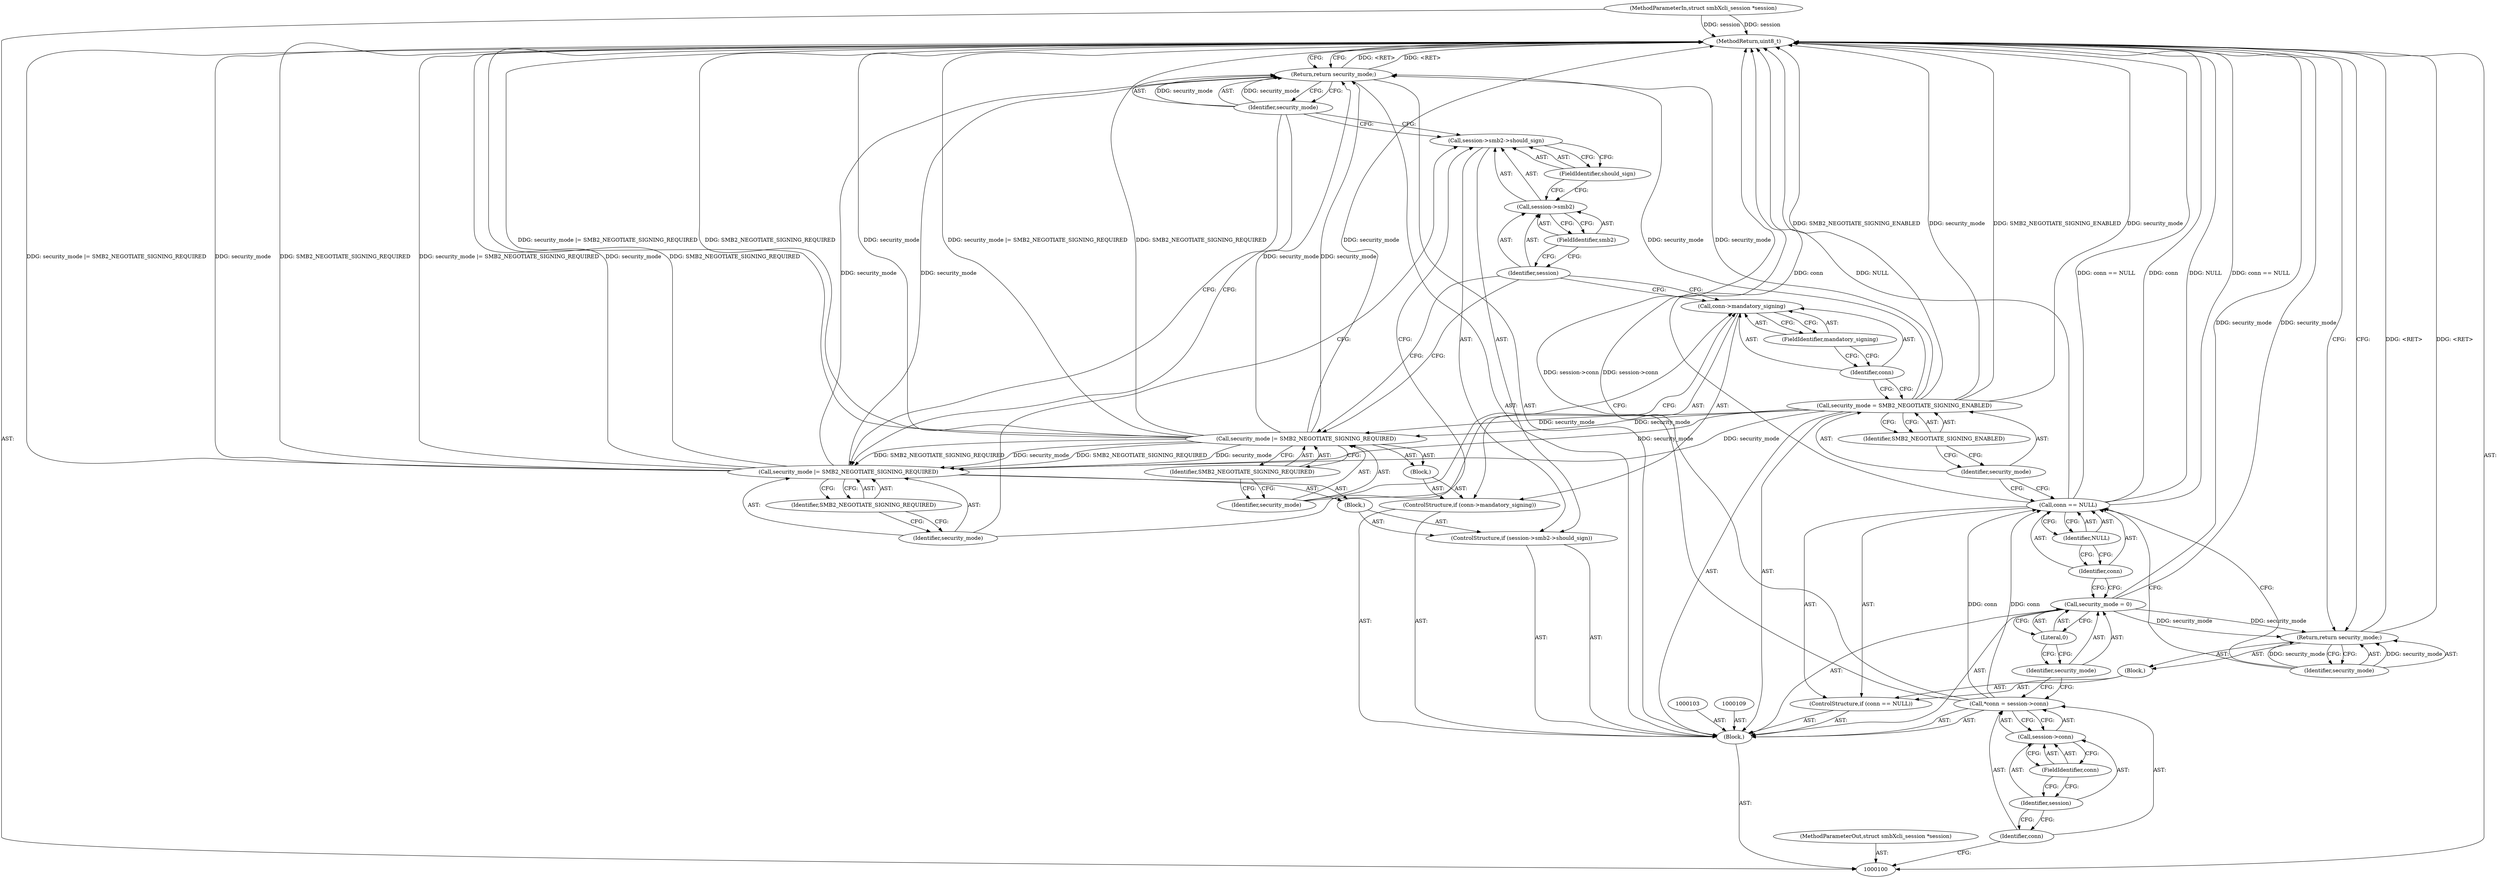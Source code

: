 digraph "0_samba_a819d2b440aafa3138d95ff6e8b824da885a70e9" {
"1000143" [label="(MethodReturn,uint8_t)"];
"1000101" [label="(MethodParameterIn,struct smbXcli_session *session)"];
"1000171" [label="(MethodParameterOut,struct smbXcli_session *session)"];
"1000120" [label="(Call,security_mode = SMB2_NEGOTIATE_SIGNING_ENABLED)"];
"1000121" [label="(Identifier,security_mode)"];
"1000122" [label="(Identifier,SMB2_NEGOTIATE_SIGNING_ENABLED)"];
"1000124" [label="(Call,conn->mandatory_signing)"];
"1000125" [label="(Identifier,conn)"];
"1000126" [label="(FieldIdentifier,mandatory_signing)"];
"1000127" [label="(Block,)"];
"1000123" [label="(ControlStructure,if (conn->mandatory_signing))"];
"1000128" [label="(Call,security_mode |= SMB2_NEGOTIATE_SIGNING_REQUIRED)"];
"1000129" [label="(Identifier,security_mode)"];
"1000130" [label="(Identifier,SMB2_NEGOTIATE_SIGNING_REQUIRED)"];
"1000132" [label="(Call,session->smb2->should_sign)"];
"1000133" [label="(Call,session->smb2)"];
"1000134" [label="(Identifier,session)"];
"1000135" [label="(FieldIdentifier,smb2)"];
"1000136" [label="(FieldIdentifier,should_sign)"];
"1000137" [label="(Block,)"];
"1000131" [label="(ControlStructure,if (session->smb2->should_sign))"];
"1000138" [label="(Call,security_mode |= SMB2_NEGOTIATE_SIGNING_REQUIRED)"];
"1000139" [label="(Identifier,security_mode)"];
"1000140" [label="(Identifier,SMB2_NEGOTIATE_SIGNING_REQUIRED)"];
"1000142" [label="(Identifier,security_mode)"];
"1000141" [label="(Return,return security_mode;)"];
"1000102" [label="(Block,)"];
"1000104" [label="(Call,*conn = session->conn)"];
"1000105" [label="(Identifier,conn)"];
"1000106" [label="(Call,session->conn)"];
"1000107" [label="(Identifier,session)"];
"1000108" [label="(FieldIdentifier,conn)"];
"1000112" [label="(Literal,0)"];
"1000110" [label="(Call,security_mode = 0)"];
"1000111" [label="(Identifier,security_mode)"];
"1000113" [label="(ControlStructure,if (conn == NULL))"];
"1000116" [label="(Identifier,NULL)"];
"1000117" [label="(Block,)"];
"1000114" [label="(Call,conn == NULL)"];
"1000115" [label="(Identifier,conn)"];
"1000118" [label="(Return,return security_mode;)"];
"1000119" [label="(Identifier,security_mode)"];
"1000143" -> "1000100"  [label="AST: "];
"1000143" -> "1000118"  [label="CFG: "];
"1000143" -> "1000141"  [label="CFG: "];
"1000118" -> "1000143"  [label="DDG: <RET>"];
"1000128" -> "1000143"  [label="DDG: SMB2_NEGOTIATE_SIGNING_REQUIRED"];
"1000128" -> "1000143"  [label="DDG: security_mode"];
"1000128" -> "1000143"  [label="DDG: security_mode |= SMB2_NEGOTIATE_SIGNING_REQUIRED"];
"1000114" -> "1000143"  [label="DDG: conn == NULL"];
"1000114" -> "1000143"  [label="DDG: conn"];
"1000114" -> "1000143"  [label="DDG: NULL"];
"1000138" -> "1000143"  [label="DDG: security_mode"];
"1000138" -> "1000143"  [label="DDG: SMB2_NEGOTIATE_SIGNING_REQUIRED"];
"1000138" -> "1000143"  [label="DDG: security_mode |= SMB2_NEGOTIATE_SIGNING_REQUIRED"];
"1000120" -> "1000143"  [label="DDG: SMB2_NEGOTIATE_SIGNING_ENABLED"];
"1000120" -> "1000143"  [label="DDG: security_mode"];
"1000104" -> "1000143"  [label="DDG: session->conn"];
"1000101" -> "1000143"  [label="DDG: session"];
"1000110" -> "1000143"  [label="DDG: security_mode"];
"1000141" -> "1000143"  [label="DDG: <RET>"];
"1000101" -> "1000100"  [label="AST: "];
"1000101" -> "1000143"  [label="DDG: session"];
"1000171" -> "1000100"  [label="AST: "];
"1000120" -> "1000102"  [label="AST: "];
"1000120" -> "1000122"  [label="CFG: "];
"1000121" -> "1000120"  [label="AST: "];
"1000122" -> "1000120"  [label="AST: "];
"1000125" -> "1000120"  [label="CFG: "];
"1000120" -> "1000143"  [label="DDG: SMB2_NEGOTIATE_SIGNING_ENABLED"];
"1000120" -> "1000143"  [label="DDG: security_mode"];
"1000120" -> "1000128"  [label="DDG: security_mode"];
"1000120" -> "1000138"  [label="DDG: security_mode"];
"1000120" -> "1000141"  [label="DDG: security_mode"];
"1000121" -> "1000120"  [label="AST: "];
"1000121" -> "1000114"  [label="CFG: "];
"1000122" -> "1000121"  [label="CFG: "];
"1000122" -> "1000120"  [label="AST: "];
"1000122" -> "1000121"  [label="CFG: "];
"1000120" -> "1000122"  [label="CFG: "];
"1000124" -> "1000123"  [label="AST: "];
"1000124" -> "1000126"  [label="CFG: "];
"1000125" -> "1000124"  [label="AST: "];
"1000126" -> "1000124"  [label="AST: "];
"1000129" -> "1000124"  [label="CFG: "];
"1000134" -> "1000124"  [label="CFG: "];
"1000125" -> "1000124"  [label="AST: "];
"1000125" -> "1000120"  [label="CFG: "];
"1000126" -> "1000125"  [label="CFG: "];
"1000126" -> "1000124"  [label="AST: "];
"1000126" -> "1000125"  [label="CFG: "];
"1000124" -> "1000126"  [label="CFG: "];
"1000127" -> "1000123"  [label="AST: "];
"1000128" -> "1000127"  [label="AST: "];
"1000123" -> "1000102"  [label="AST: "];
"1000124" -> "1000123"  [label="AST: "];
"1000127" -> "1000123"  [label="AST: "];
"1000128" -> "1000127"  [label="AST: "];
"1000128" -> "1000130"  [label="CFG: "];
"1000129" -> "1000128"  [label="AST: "];
"1000130" -> "1000128"  [label="AST: "];
"1000134" -> "1000128"  [label="CFG: "];
"1000128" -> "1000143"  [label="DDG: SMB2_NEGOTIATE_SIGNING_REQUIRED"];
"1000128" -> "1000143"  [label="DDG: security_mode"];
"1000128" -> "1000143"  [label="DDG: security_mode |= SMB2_NEGOTIATE_SIGNING_REQUIRED"];
"1000120" -> "1000128"  [label="DDG: security_mode"];
"1000128" -> "1000138"  [label="DDG: security_mode"];
"1000128" -> "1000138"  [label="DDG: SMB2_NEGOTIATE_SIGNING_REQUIRED"];
"1000128" -> "1000141"  [label="DDG: security_mode"];
"1000129" -> "1000128"  [label="AST: "];
"1000129" -> "1000124"  [label="CFG: "];
"1000130" -> "1000129"  [label="CFG: "];
"1000130" -> "1000128"  [label="AST: "];
"1000130" -> "1000129"  [label="CFG: "];
"1000128" -> "1000130"  [label="CFG: "];
"1000132" -> "1000131"  [label="AST: "];
"1000132" -> "1000136"  [label="CFG: "];
"1000133" -> "1000132"  [label="AST: "];
"1000136" -> "1000132"  [label="AST: "];
"1000139" -> "1000132"  [label="CFG: "];
"1000142" -> "1000132"  [label="CFG: "];
"1000133" -> "1000132"  [label="AST: "];
"1000133" -> "1000135"  [label="CFG: "];
"1000134" -> "1000133"  [label="AST: "];
"1000135" -> "1000133"  [label="AST: "];
"1000136" -> "1000133"  [label="CFG: "];
"1000134" -> "1000133"  [label="AST: "];
"1000134" -> "1000128"  [label="CFG: "];
"1000134" -> "1000124"  [label="CFG: "];
"1000135" -> "1000134"  [label="CFG: "];
"1000135" -> "1000133"  [label="AST: "];
"1000135" -> "1000134"  [label="CFG: "];
"1000133" -> "1000135"  [label="CFG: "];
"1000136" -> "1000132"  [label="AST: "];
"1000136" -> "1000133"  [label="CFG: "];
"1000132" -> "1000136"  [label="CFG: "];
"1000137" -> "1000131"  [label="AST: "];
"1000138" -> "1000137"  [label="AST: "];
"1000131" -> "1000102"  [label="AST: "];
"1000132" -> "1000131"  [label="AST: "];
"1000137" -> "1000131"  [label="AST: "];
"1000138" -> "1000137"  [label="AST: "];
"1000138" -> "1000140"  [label="CFG: "];
"1000139" -> "1000138"  [label="AST: "];
"1000140" -> "1000138"  [label="AST: "];
"1000142" -> "1000138"  [label="CFG: "];
"1000138" -> "1000143"  [label="DDG: security_mode"];
"1000138" -> "1000143"  [label="DDG: SMB2_NEGOTIATE_SIGNING_REQUIRED"];
"1000138" -> "1000143"  [label="DDG: security_mode |= SMB2_NEGOTIATE_SIGNING_REQUIRED"];
"1000128" -> "1000138"  [label="DDG: security_mode"];
"1000128" -> "1000138"  [label="DDG: SMB2_NEGOTIATE_SIGNING_REQUIRED"];
"1000120" -> "1000138"  [label="DDG: security_mode"];
"1000138" -> "1000141"  [label="DDG: security_mode"];
"1000139" -> "1000138"  [label="AST: "];
"1000139" -> "1000132"  [label="CFG: "];
"1000140" -> "1000139"  [label="CFG: "];
"1000140" -> "1000138"  [label="AST: "];
"1000140" -> "1000139"  [label="CFG: "];
"1000138" -> "1000140"  [label="CFG: "];
"1000142" -> "1000141"  [label="AST: "];
"1000142" -> "1000138"  [label="CFG: "];
"1000142" -> "1000132"  [label="CFG: "];
"1000141" -> "1000142"  [label="CFG: "];
"1000142" -> "1000141"  [label="DDG: security_mode"];
"1000141" -> "1000102"  [label="AST: "];
"1000141" -> "1000142"  [label="CFG: "];
"1000142" -> "1000141"  [label="AST: "];
"1000143" -> "1000141"  [label="CFG: "];
"1000141" -> "1000143"  [label="DDG: <RET>"];
"1000142" -> "1000141"  [label="DDG: security_mode"];
"1000138" -> "1000141"  [label="DDG: security_mode"];
"1000128" -> "1000141"  [label="DDG: security_mode"];
"1000120" -> "1000141"  [label="DDG: security_mode"];
"1000102" -> "1000100"  [label="AST: "];
"1000103" -> "1000102"  [label="AST: "];
"1000104" -> "1000102"  [label="AST: "];
"1000109" -> "1000102"  [label="AST: "];
"1000110" -> "1000102"  [label="AST: "];
"1000113" -> "1000102"  [label="AST: "];
"1000120" -> "1000102"  [label="AST: "];
"1000123" -> "1000102"  [label="AST: "];
"1000131" -> "1000102"  [label="AST: "];
"1000141" -> "1000102"  [label="AST: "];
"1000104" -> "1000102"  [label="AST: "];
"1000104" -> "1000106"  [label="CFG: "];
"1000105" -> "1000104"  [label="AST: "];
"1000106" -> "1000104"  [label="AST: "];
"1000111" -> "1000104"  [label="CFG: "];
"1000104" -> "1000143"  [label="DDG: session->conn"];
"1000104" -> "1000114"  [label="DDG: conn"];
"1000105" -> "1000104"  [label="AST: "];
"1000105" -> "1000100"  [label="CFG: "];
"1000107" -> "1000105"  [label="CFG: "];
"1000106" -> "1000104"  [label="AST: "];
"1000106" -> "1000108"  [label="CFG: "];
"1000107" -> "1000106"  [label="AST: "];
"1000108" -> "1000106"  [label="AST: "];
"1000104" -> "1000106"  [label="CFG: "];
"1000107" -> "1000106"  [label="AST: "];
"1000107" -> "1000105"  [label="CFG: "];
"1000108" -> "1000107"  [label="CFG: "];
"1000108" -> "1000106"  [label="AST: "];
"1000108" -> "1000107"  [label="CFG: "];
"1000106" -> "1000108"  [label="CFG: "];
"1000112" -> "1000110"  [label="AST: "];
"1000112" -> "1000111"  [label="CFG: "];
"1000110" -> "1000112"  [label="CFG: "];
"1000110" -> "1000102"  [label="AST: "];
"1000110" -> "1000112"  [label="CFG: "];
"1000111" -> "1000110"  [label="AST: "];
"1000112" -> "1000110"  [label="AST: "];
"1000115" -> "1000110"  [label="CFG: "];
"1000110" -> "1000143"  [label="DDG: security_mode"];
"1000110" -> "1000118"  [label="DDG: security_mode"];
"1000111" -> "1000110"  [label="AST: "];
"1000111" -> "1000104"  [label="CFG: "];
"1000112" -> "1000111"  [label="CFG: "];
"1000113" -> "1000102"  [label="AST: "];
"1000114" -> "1000113"  [label="AST: "];
"1000117" -> "1000113"  [label="AST: "];
"1000116" -> "1000114"  [label="AST: "];
"1000116" -> "1000115"  [label="CFG: "];
"1000114" -> "1000116"  [label="CFG: "];
"1000117" -> "1000113"  [label="AST: "];
"1000118" -> "1000117"  [label="AST: "];
"1000114" -> "1000113"  [label="AST: "];
"1000114" -> "1000116"  [label="CFG: "];
"1000115" -> "1000114"  [label="AST: "];
"1000116" -> "1000114"  [label="AST: "];
"1000119" -> "1000114"  [label="CFG: "];
"1000121" -> "1000114"  [label="CFG: "];
"1000114" -> "1000143"  [label="DDG: conn == NULL"];
"1000114" -> "1000143"  [label="DDG: conn"];
"1000114" -> "1000143"  [label="DDG: NULL"];
"1000104" -> "1000114"  [label="DDG: conn"];
"1000115" -> "1000114"  [label="AST: "];
"1000115" -> "1000110"  [label="CFG: "];
"1000116" -> "1000115"  [label="CFG: "];
"1000118" -> "1000117"  [label="AST: "];
"1000118" -> "1000119"  [label="CFG: "];
"1000119" -> "1000118"  [label="AST: "];
"1000143" -> "1000118"  [label="CFG: "];
"1000118" -> "1000143"  [label="DDG: <RET>"];
"1000119" -> "1000118"  [label="DDG: security_mode"];
"1000110" -> "1000118"  [label="DDG: security_mode"];
"1000119" -> "1000118"  [label="AST: "];
"1000119" -> "1000114"  [label="CFG: "];
"1000118" -> "1000119"  [label="CFG: "];
"1000119" -> "1000118"  [label="DDG: security_mode"];
}
